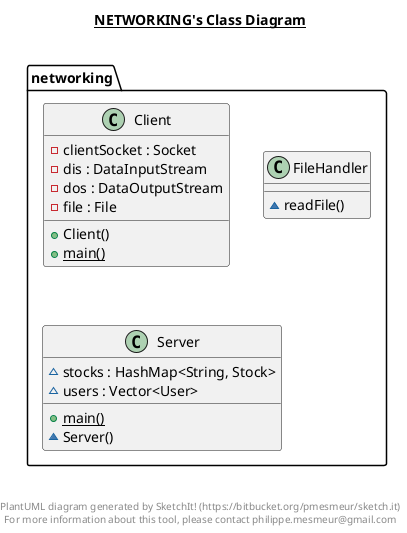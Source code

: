 @startuml

title __NETWORKING's Class Diagram__\n

  namespace networking {
    class networking.Client {
        - clientSocket : Socket
        - dis : DataInputStream
        - dos : DataOutputStream
        - file : File
        + Client()
        {static} + main()
    }
  }
  

  namespace networking {
    class networking.FileHandler {
        ~ readFile()
    }
  }
  

  namespace networking {
    class networking.Server {
        ~ stocks : HashMap<String, Stock>
        ~ users : Vector<User>
        {static} + main()
        ~ Server()
    }
  }
  



right footer


PlantUML diagram generated by SketchIt! (https://bitbucket.org/pmesmeur/sketch.it)
For more information about this tool, please contact philippe.mesmeur@gmail.com
endfooter

@enduml
